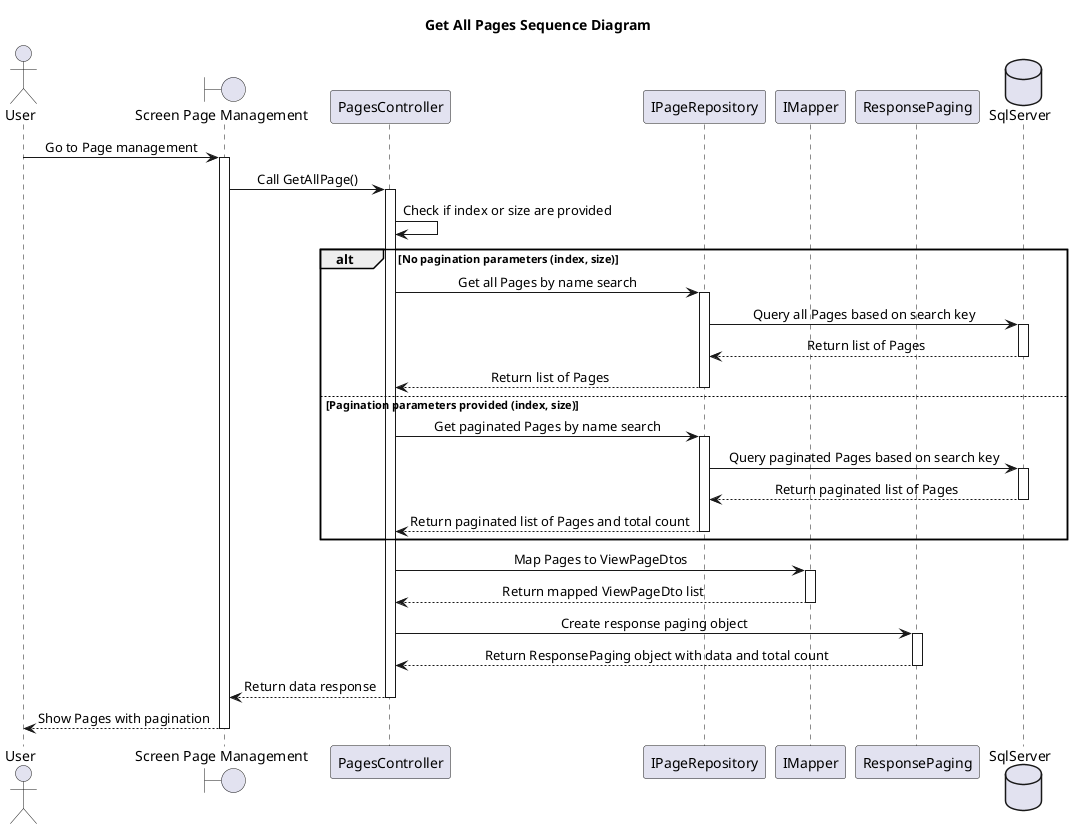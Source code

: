 @startuml
skinparam classAttributeIconSize 0
skinparam SequenceMessageAlignment center
Title Get All Pages Sequence Diagram

actor "User" as U
boundary "Screen Page Management" as PPage
participant "PagesController" as PagesController
participant "IPageRepository" as IPageRepo
participant "IMapper" as Mapper
participant "ResponsePaging" as ResponsePaging
database "SqlServer" as DbContext


U -> PPage : Go to Page management
activate PPage

PPage -> PagesController : Call GetAllPage()
activate PagesController


    PagesController -> PagesController : Check if index or size are provided
    alt No pagination parameters (index, size)
        PagesController -> IPageRepo : Get all Pages by name search
        activate IPageRepo
        IPageRepo -> DbContext : Query all Pages based on search key
        activate DbContext
        DbContext --> IPageRepo : Return list of Pages
        deactivate DbContext
        IPageRepo --> PagesController : Return list of Pages
        deactivate IPageRepo
    else Pagination parameters provided (index, size)
        PagesController -> IPageRepo : Get paginated Pages by name search
        activate IPageRepo
        IPageRepo -> DbContext : Query paginated Pages based on search key
        activate DbContext
        DbContext --> IPageRepo : Return paginated list of Pages
        deactivate DbContext
        IPageRepo --> PagesController : Return paginated list of Pages and total count
        deactivate IPageRepo
    end

    PagesController -> Mapper : Map Pages to ViewPageDtos
    activate Mapper
    Mapper --> PagesController : Return mapped ViewPageDto list
    deactivate Mapper

    PagesController -> ResponsePaging : Create response paging object
    activate ResponsePaging
    ResponsePaging --> PagesController : Return ResponsePaging object with data and total count
    deactivate ResponsePaging
    PagesController --> PPage : Return data response
    deactivate PagesController
    PPage --> U : Show Pages with pagination
    deactivate PPage



@enduml
